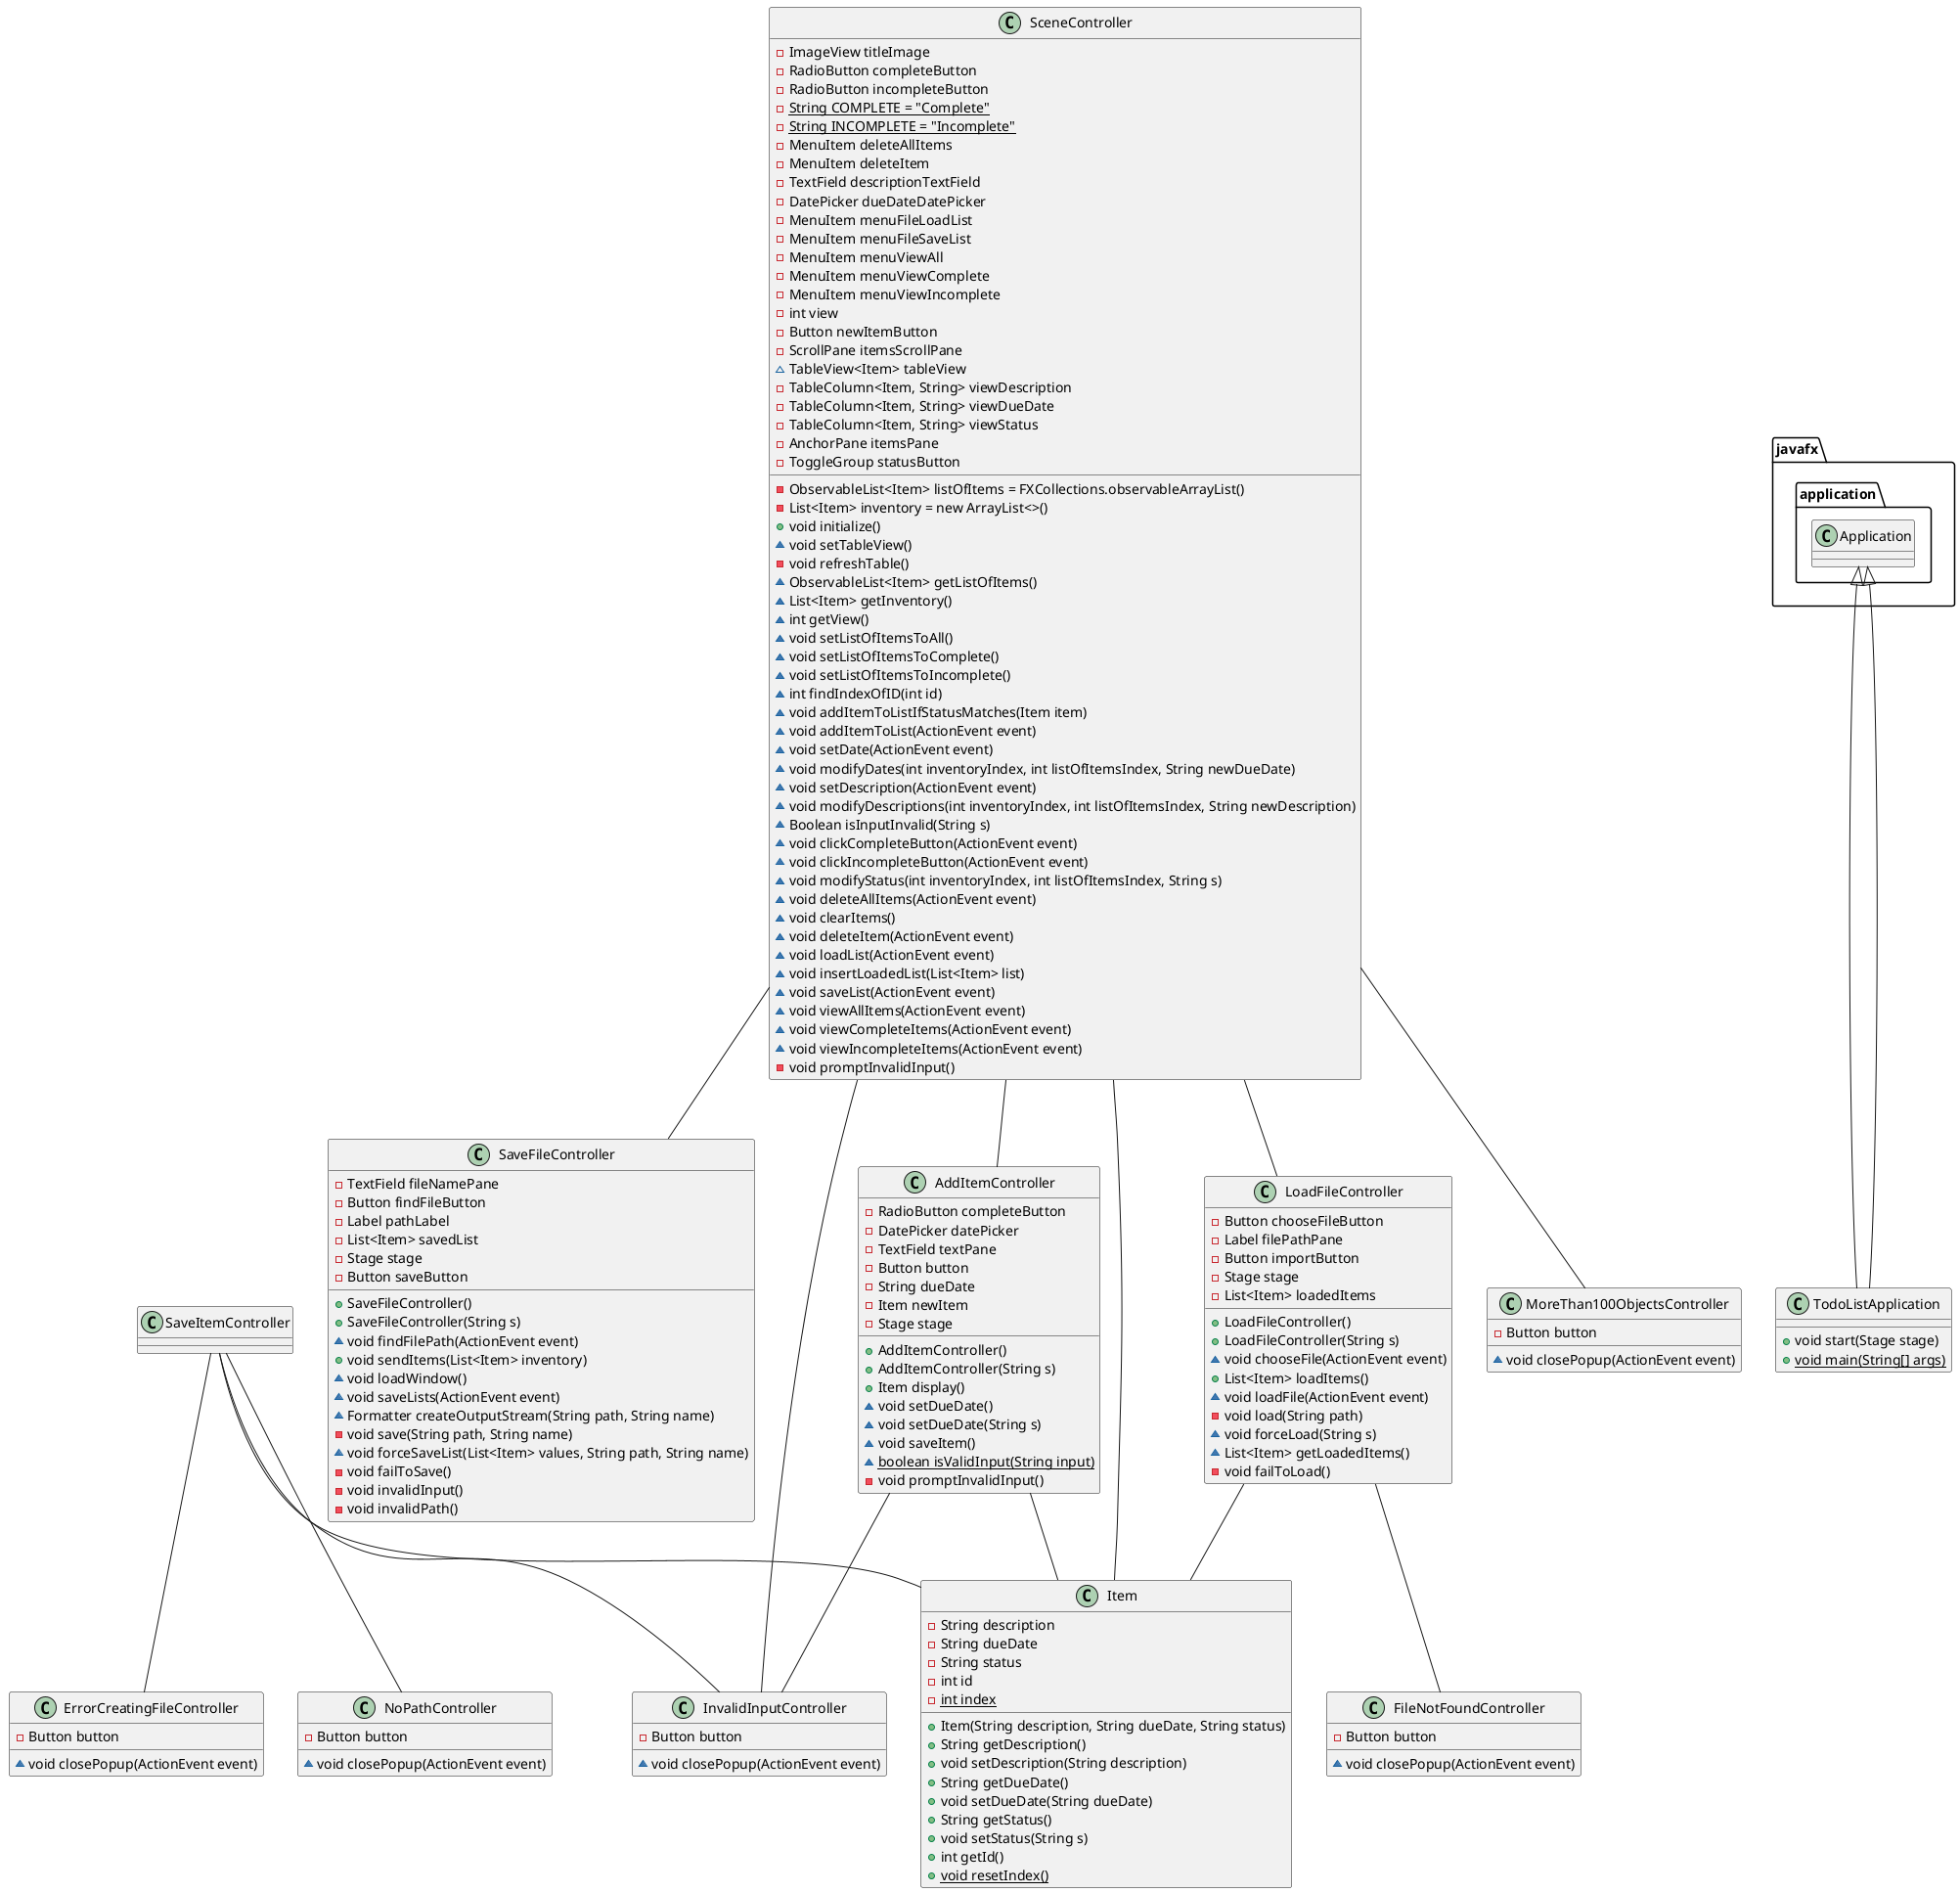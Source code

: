 @startuml

class ErrorCreatingFileController {
    -Button button

    ~void closePopup(ActionEvent event)
}

class FileNotFoundController {
    -Button button

    ~void closePopup(ActionEvent event)
}

class InvalidInputController {
    -Button button

    ~void closePopup(ActionEvent event)
}

class MoreThan100ObjectsController {
    -Button button

    ~void closePopup(ActionEvent event)
}

class NoPathController {
    -Button button

    ~void closePopup(ActionEvent event)
}

class AddItemController {
    -RadioButton completeButton
    -DatePicker datePicker
    -TextField textPane
    -Button button
    -String dueDate
    -Item newItem
    -Stage stage

    +AddItemController()
    +AddItemController(String s)
    +Item display()
    ~void setDueDate()
    ~void setDueDate(String s)
    ~void saveItem()
    ~{static} boolean isValidInput(String input)
    -void promptInvalidInput()
}

class Item {
    -String description
    -String dueDate
    -String status
    -int id
    -{static} int index

    +Item(String description, String dueDate, String status)
    +String getDescription()
    +void setDescription(String description)
    +String getDueDate()
    +void setDueDate(String dueDate)
    +String getStatus()
    +void setStatus(String s)
    +int getId()
    +{static} void resetIndex()
}

class LoadFileController {
    -Button chooseFileButton
    -Label filePathPane
    -Button importButton
    -Stage stage
    -List<Item> loadedItems

    +LoadFileController()
    +LoadFileController(String s)
    ~void chooseFile(ActionEvent event)
    +List<Item> loadItems()
    ~void loadFile(ActionEvent event)
    -void load(String path)
    ~void forceLoad(String s)
    ~List<Item> getLoadedItems()
    -void failToLoad()
}

class SaveFileController {
    -TextField fileNamePane
    -Button findFileButton
    -Label pathLabel
    -List<Item> savedList
    -Stage stage
    -Button saveButton

    +SaveFileController()
    +SaveFileController(String s)
    ~void findFilePath(ActionEvent event)
    +void sendItems(List<Item> inventory)
    ~void loadWindow()
    ~void saveLists(ActionEvent event)
    ~Formatter createOutputStream(String path, String name)
    -void save(String path, String name)
    ~void forceSaveList(List<Item> values, String path, String name)
    -void failToSave()
    -void invalidInput()
    -void invalidPath()
}

class TodoListApplication extends javafx.application.Application {
    +void start(Stage stage)
    +{static} void main(String[] args)
}

class SceneController {
-ImageView titleImage
-RadioButton completeButton
-RadioButton incompleteButton
-{static} String COMPLETE = "Complete"
-{static} String INCOMPLETE = "Incomplete"
-MenuItem deleteAllItems
-MenuItem deleteItem
-TextField descriptionTextField
-DatePicker dueDateDatePicker
-MenuItem menuFileLoadList
-MenuItem menuFileSaveList
-MenuItem menuViewAll
-MenuItem menuViewComplete
-MenuItem menuViewIncomplete
-int view
-Button newItemButton
-ScrollPane itemsScrollPane
~TableView<Item> tableView
-TableColumn<Item, String> viewDescription
-TableColumn<Item, String> viewDueDate
-TableColumn<Item, String> viewStatus
-ObservableList<Item> listOfItems = FXCollections.observableArrayList()
-List<Item> inventory = new ArrayList<>()
-AnchorPane itemsPane
-ToggleGroup statusButton

+void initialize()
~void setTableView()
-void refreshTable()
~ObservableList<Item> getListOfItems()
~List<Item> getInventory()
~int getView()
~void setListOfItemsToAll()
~void setListOfItemsToComplete()
~void setListOfItemsToIncomplete()
~int findIndexOfID(int id)
~void addItemToListIfStatusMatches(Item item)
~void addItemToList(ActionEvent event)
~void setDate(ActionEvent event)
~void modifyDates(int inventoryIndex, int listOfItemsIndex, String newDueDate)
~void setDescription(ActionEvent event)
~void modifyDescriptions(int inventoryIndex, int listOfItemsIndex, String newDescription)
~Boolean isInputInvalid(String s)
~void clickCompleteButton(ActionEvent event)
~void clickIncompleteButton(ActionEvent event)
~void modifyStatus(int inventoryIndex, int listOfItemsIndex, String s)
~void deleteAllItems(ActionEvent event)
~void clearItems()
~void deleteItem(ActionEvent event)
~void loadList(ActionEvent event)
~void insertLoadedList(List<Item> list)
~void saveList(ActionEvent event)
~void viewAllItems(ActionEvent event)
~void viewCompleteItems(ActionEvent event)
~void viewIncompleteItems(ActionEvent event)
-void promptInvalidInput()
}

'-----------------------------------------------------------
AddItemController -- Item
AddItemController -- InvalidInputController
LoadFileController -- FileNotFoundController
LoadFileController -- Item
SaveItemController -- Item
SaveItemController -- ErrorCreatingFileController
SaveItemController -- InvalidInputController
SaveItemController -- NoPathController
javafx.application.Application <|-- TodoListApplication
SceneController -- Item
SceneController -- AddItemController
SceneController -- LoadFileController
SceneController -- SaveFileController
SceneController -- MoreThan100ObjectsController
SceneController -- InvalidInputController

@enduml